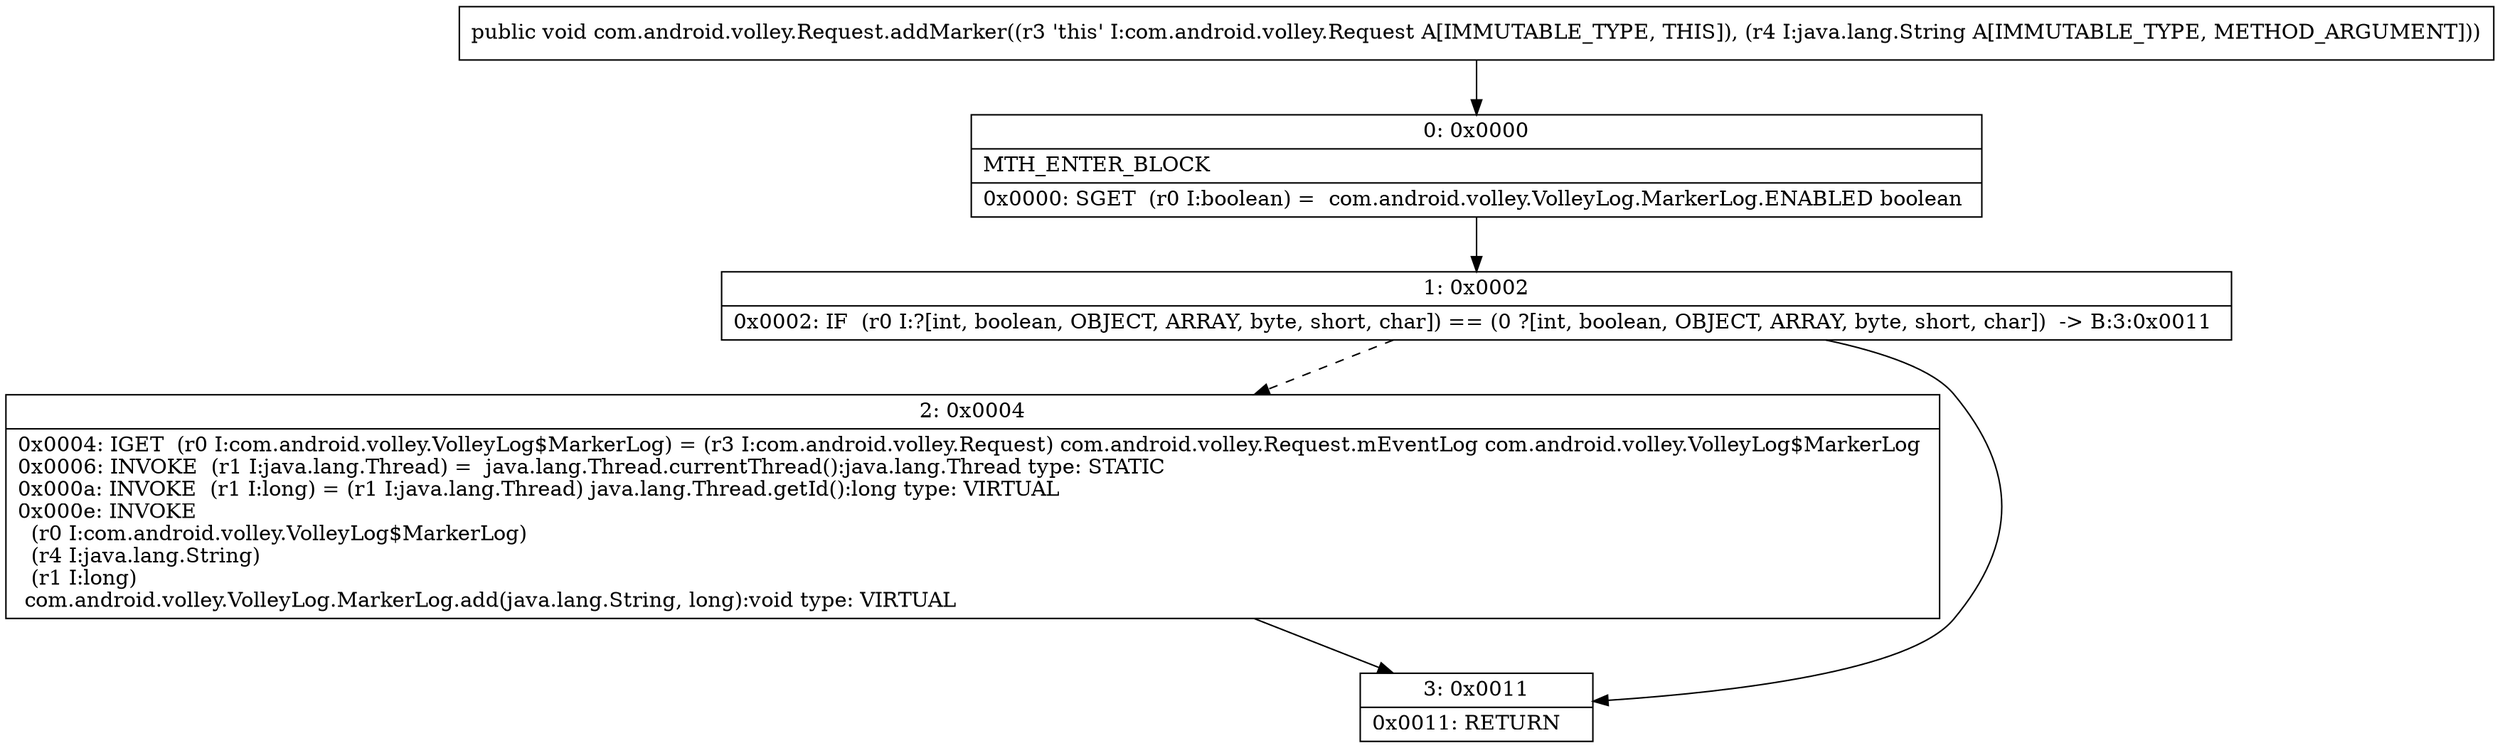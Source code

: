 digraph "CFG forcom.android.volley.Request.addMarker(Ljava\/lang\/String;)V" {
Node_0 [shape=record,label="{0\:\ 0x0000|MTH_ENTER_BLOCK\l|0x0000: SGET  (r0 I:boolean) =  com.android.volley.VolleyLog.MarkerLog.ENABLED boolean \l}"];
Node_1 [shape=record,label="{1\:\ 0x0002|0x0002: IF  (r0 I:?[int, boolean, OBJECT, ARRAY, byte, short, char]) == (0 ?[int, boolean, OBJECT, ARRAY, byte, short, char])  \-\> B:3:0x0011 \l}"];
Node_2 [shape=record,label="{2\:\ 0x0004|0x0004: IGET  (r0 I:com.android.volley.VolleyLog$MarkerLog) = (r3 I:com.android.volley.Request) com.android.volley.Request.mEventLog com.android.volley.VolleyLog$MarkerLog \l0x0006: INVOKE  (r1 I:java.lang.Thread) =  java.lang.Thread.currentThread():java.lang.Thread type: STATIC \l0x000a: INVOKE  (r1 I:long) = (r1 I:java.lang.Thread) java.lang.Thread.getId():long type: VIRTUAL \l0x000e: INVOKE  \l  (r0 I:com.android.volley.VolleyLog$MarkerLog)\l  (r4 I:java.lang.String)\l  (r1 I:long)\l com.android.volley.VolleyLog.MarkerLog.add(java.lang.String, long):void type: VIRTUAL \l}"];
Node_3 [shape=record,label="{3\:\ 0x0011|0x0011: RETURN   \l}"];
MethodNode[shape=record,label="{public void com.android.volley.Request.addMarker((r3 'this' I:com.android.volley.Request A[IMMUTABLE_TYPE, THIS]), (r4 I:java.lang.String A[IMMUTABLE_TYPE, METHOD_ARGUMENT])) }"];
MethodNode -> Node_0;
Node_0 -> Node_1;
Node_1 -> Node_2[style=dashed];
Node_1 -> Node_3;
Node_2 -> Node_3;
}

